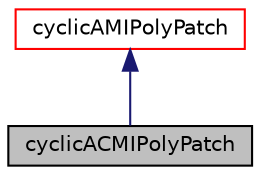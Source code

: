 digraph "cyclicACMIPolyPatch"
{
  bgcolor="transparent";
  edge [fontname="Helvetica",fontsize="10",labelfontname="Helvetica",labelfontsize="10"];
  node [fontname="Helvetica",fontsize="10",shape=record];
  Node8 [label="cyclicACMIPolyPatch",height=0.2,width=0.4,color="black", fillcolor="grey75", style="filled", fontcolor="black"];
  Node9 -> Node8 [dir="back",color="midnightblue",fontsize="10",style="solid",fontname="Helvetica"];
  Node9 [label="cyclicAMIPolyPatch",height=0.2,width=0.4,color="red",URL="$a26077.html",tooltip="Cyclic patch for Arbitrary Mesh Interface (AMI) "];
}
